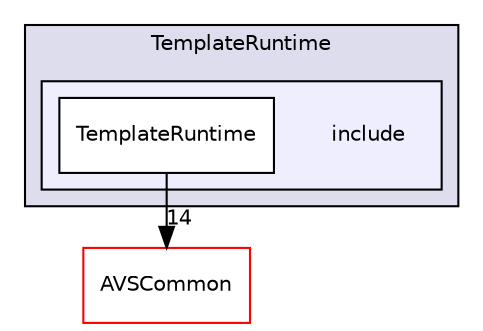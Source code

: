 digraph "/workplace/avs-device-sdk/CapabilityAgents/TemplateRuntime/include" {
  compound=true
  node [ fontsize="10", fontname="Helvetica"];
  edge [ labelfontsize="10", labelfontname="Helvetica"];
  subgraph clusterdir_ad7482f55cfb335a38f864aa77f75e62 {
    graph [ bgcolor="#ddddee", pencolor="black", label="TemplateRuntime" fontname="Helvetica", fontsize="10", URL="dir_ad7482f55cfb335a38f864aa77f75e62.html"]
  subgraph clusterdir_c812ba13d40d97c773fd9f77093be04d {
    graph [ bgcolor="#eeeeff", pencolor="black", label="" URL="dir_c812ba13d40d97c773fd9f77093be04d.html"];
    dir_c812ba13d40d97c773fd9f77093be04d [shape=plaintext label="include"];
    dir_029029bde7d05d489ea7e2dc05d6ef88 [shape=box label="TemplateRuntime" color="black" fillcolor="white" style="filled" URL="dir_029029bde7d05d489ea7e2dc05d6ef88.html"];
  }
  }
  dir_13e65effb2bde530b17b3d5eefcd0266 [shape=box label="AVSCommon" fillcolor="white" style="filled" color="red" URL="dir_13e65effb2bde530b17b3d5eefcd0266.html"];
  dir_029029bde7d05d489ea7e2dc05d6ef88->dir_13e65effb2bde530b17b3d5eefcd0266 [headlabel="14", labeldistance=1.5 headhref="dir_000427_000017.html"];
}
